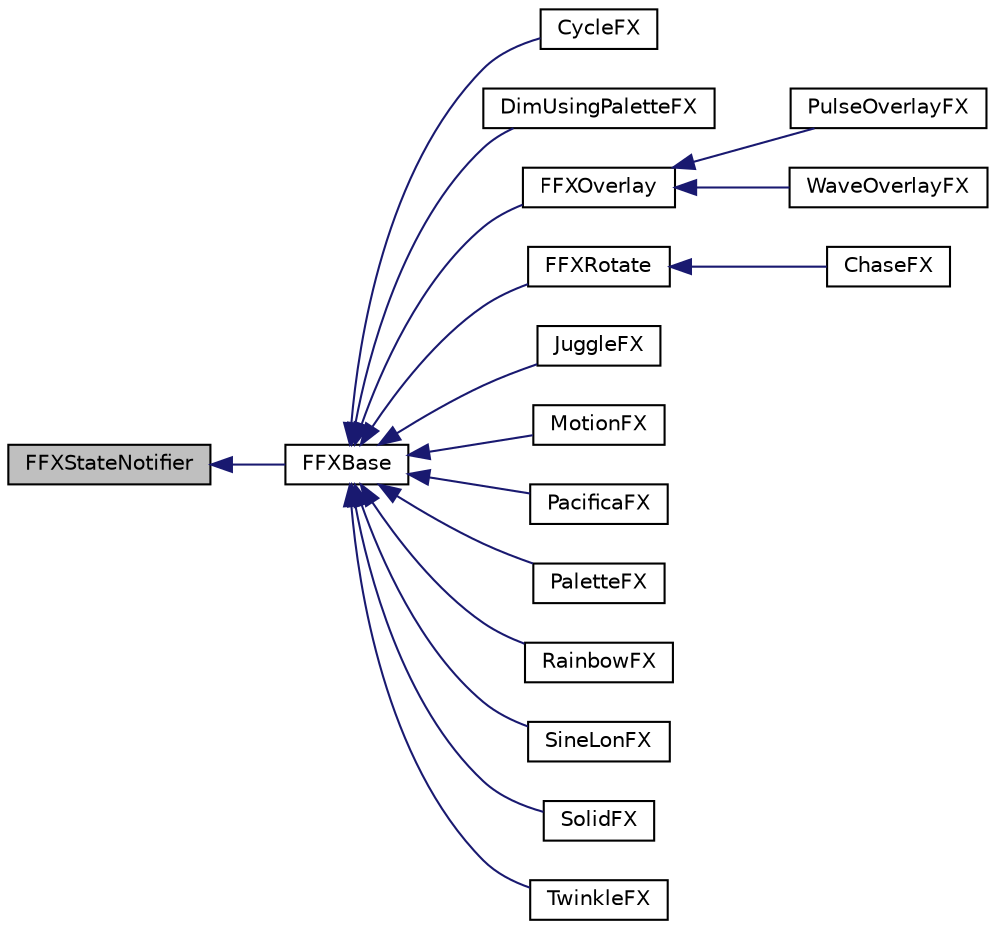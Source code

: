 digraph "FFXStateNotifier"
{
 // LATEX_PDF_SIZE
  edge [fontname="Helvetica",fontsize="10",labelfontname="Helvetica",labelfontsize="10"];
  node [fontname="Helvetica",fontsize="10",shape=record];
  rankdir="LR";
  Node1 [label="FFXStateNotifier",height=0.2,width=0.4,color="black", fillcolor="grey75", style="filled", fontcolor="black",tooltip=" "];
  Node1 -> Node2 [dir="back",color="midnightblue",fontsize="10",style="solid",fontname="Helvetica"];
  Node2 [label="FFXBase",height=0.2,width=0.4,color="black", fillcolor="white", style="filled",URL="$class_f_f_x_base.html",tooltip=" "];
  Node2 -> Node3 [dir="back",color="midnightblue",fontsize="10",style="solid",fontname="Helvetica"];
  Node3 [label="CycleFX",height=0.2,width=0.4,color="black", fillcolor="white", style="filled",URL="$class_cycle_f_x.html",tooltip=" "];
  Node2 -> Node4 [dir="back",color="midnightblue",fontsize="10",style="solid",fontname="Helvetica"];
  Node4 [label="DimUsingPaletteFX",height=0.2,width=0.4,color="black", fillcolor="white", style="filled",URL="$class_dim_using_palette_f_x.html",tooltip=" "];
  Node2 -> Node5 [dir="back",color="midnightblue",fontsize="10",style="solid",fontname="Helvetica"];
  Node5 [label="FFXOverlay",height=0.2,width=0.4,color="black", fillcolor="white", style="filled",URL="$class_f_f_x_overlay.html",tooltip=" "];
  Node5 -> Node6 [dir="back",color="midnightblue",fontsize="10",style="solid",fontname="Helvetica"];
  Node6 [label="PulseOverlayFX",height=0.2,width=0.4,color="black", fillcolor="white", style="filled",URL="$class_pulse_overlay_f_x.html",tooltip=" "];
  Node5 -> Node7 [dir="back",color="midnightblue",fontsize="10",style="solid",fontname="Helvetica"];
  Node7 [label="WaveOverlayFX",height=0.2,width=0.4,color="black", fillcolor="white", style="filled",URL="$class_wave_overlay_f_x.html",tooltip=" "];
  Node2 -> Node8 [dir="back",color="midnightblue",fontsize="10",style="solid",fontname="Helvetica"];
  Node8 [label="FFXRotate",height=0.2,width=0.4,color="black", fillcolor="white", style="filled",URL="$class_f_f_x_rotate.html",tooltip=" "];
  Node8 -> Node9 [dir="back",color="midnightblue",fontsize="10",style="solid",fontname="Helvetica"];
  Node9 [label="ChaseFX",height=0.2,width=0.4,color="black", fillcolor="white", style="filled",URL="$class_chase_f_x.html",tooltip=" "];
  Node2 -> Node10 [dir="back",color="midnightblue",fontsize="10",style="solid",fontname="Helvetica"];
  Node10 [label="JuggleFX",height=0.2,width=0.4,color="black", fillcolor="white", style="filled",URL="$class_juggle_f_x.html",tooltip=" "];
  Node2 -> Node11 [dir="back",color="midnightblue",fontsize="10",style="solid",fontname="Helvetica"];
  Node11 [label="MotionFX",height=0.2,width=0.4,color="black", fillcolor="white", style="filled",URL="$class_motion_f_x.html",tooltip=" "];
  Node2 -> Node12 [dir="back",color="midnightblue",fontsize="10",style="solid",fontname="Helvetica"];
  Node12 [label="PacificaFX",height=0.2,width=0.4,color="black", fillcolor="white", style="filled",URL="$class_pacifica_f_x.html",tooltip=" "];
  Node2 -> Node13 [dir="back",color="midnightblue",fontsize="10",style="solid",fontname="Helvetica"];
  Node13 [label="PaletteFX",height=0.2,width=0.4,color="black", fillcolor="white", style="filled",URL="$class_palette_f_x.html",tooltip=" "];
  Node2 -> Node14 [dir="back",color="midnightblue",fontsize="10",style="solid",fontname="Helvetica"];
  Node14 [label="RainbowFX",height=0.2,width=0.4,color="black", fillcolor="white", style="filled",URL="$class_rainbow_f_x.html",tooltip=" "];
  Node2 -> Node15 [dir="back",color="midnightblue",fontsize="10",style="solid",fontname="Helvetica"];
  Node15 [label="SineLonFX",height=0.2,width=0.4,color="black", fillcolor="white", style="filled",URL="$class_sine_lon_f_x.html",tooltip=" "];
  Node2 -> Node16 [dir="back",color="midnightblue",fontsize="10",style="solid",fontname="Helvetica"];
  Node16 [label="SolidFX",height=0.2,width=0.4,color="black", fillcolor="white", style="filled",URL="$class_solid_f_x.html",tooltip=" "];
  Node2 -> Node17 [dir="back",color="midnightblue",fontsize="10",style="solid",fontname="Helvetica"];
  Node17 [label="TwinkleFX",height=0.2,width=0.4,color="black", fillcolor="white", style="filled",URL="$class_twinkle_f_x.html",tooltip=" "];
}
